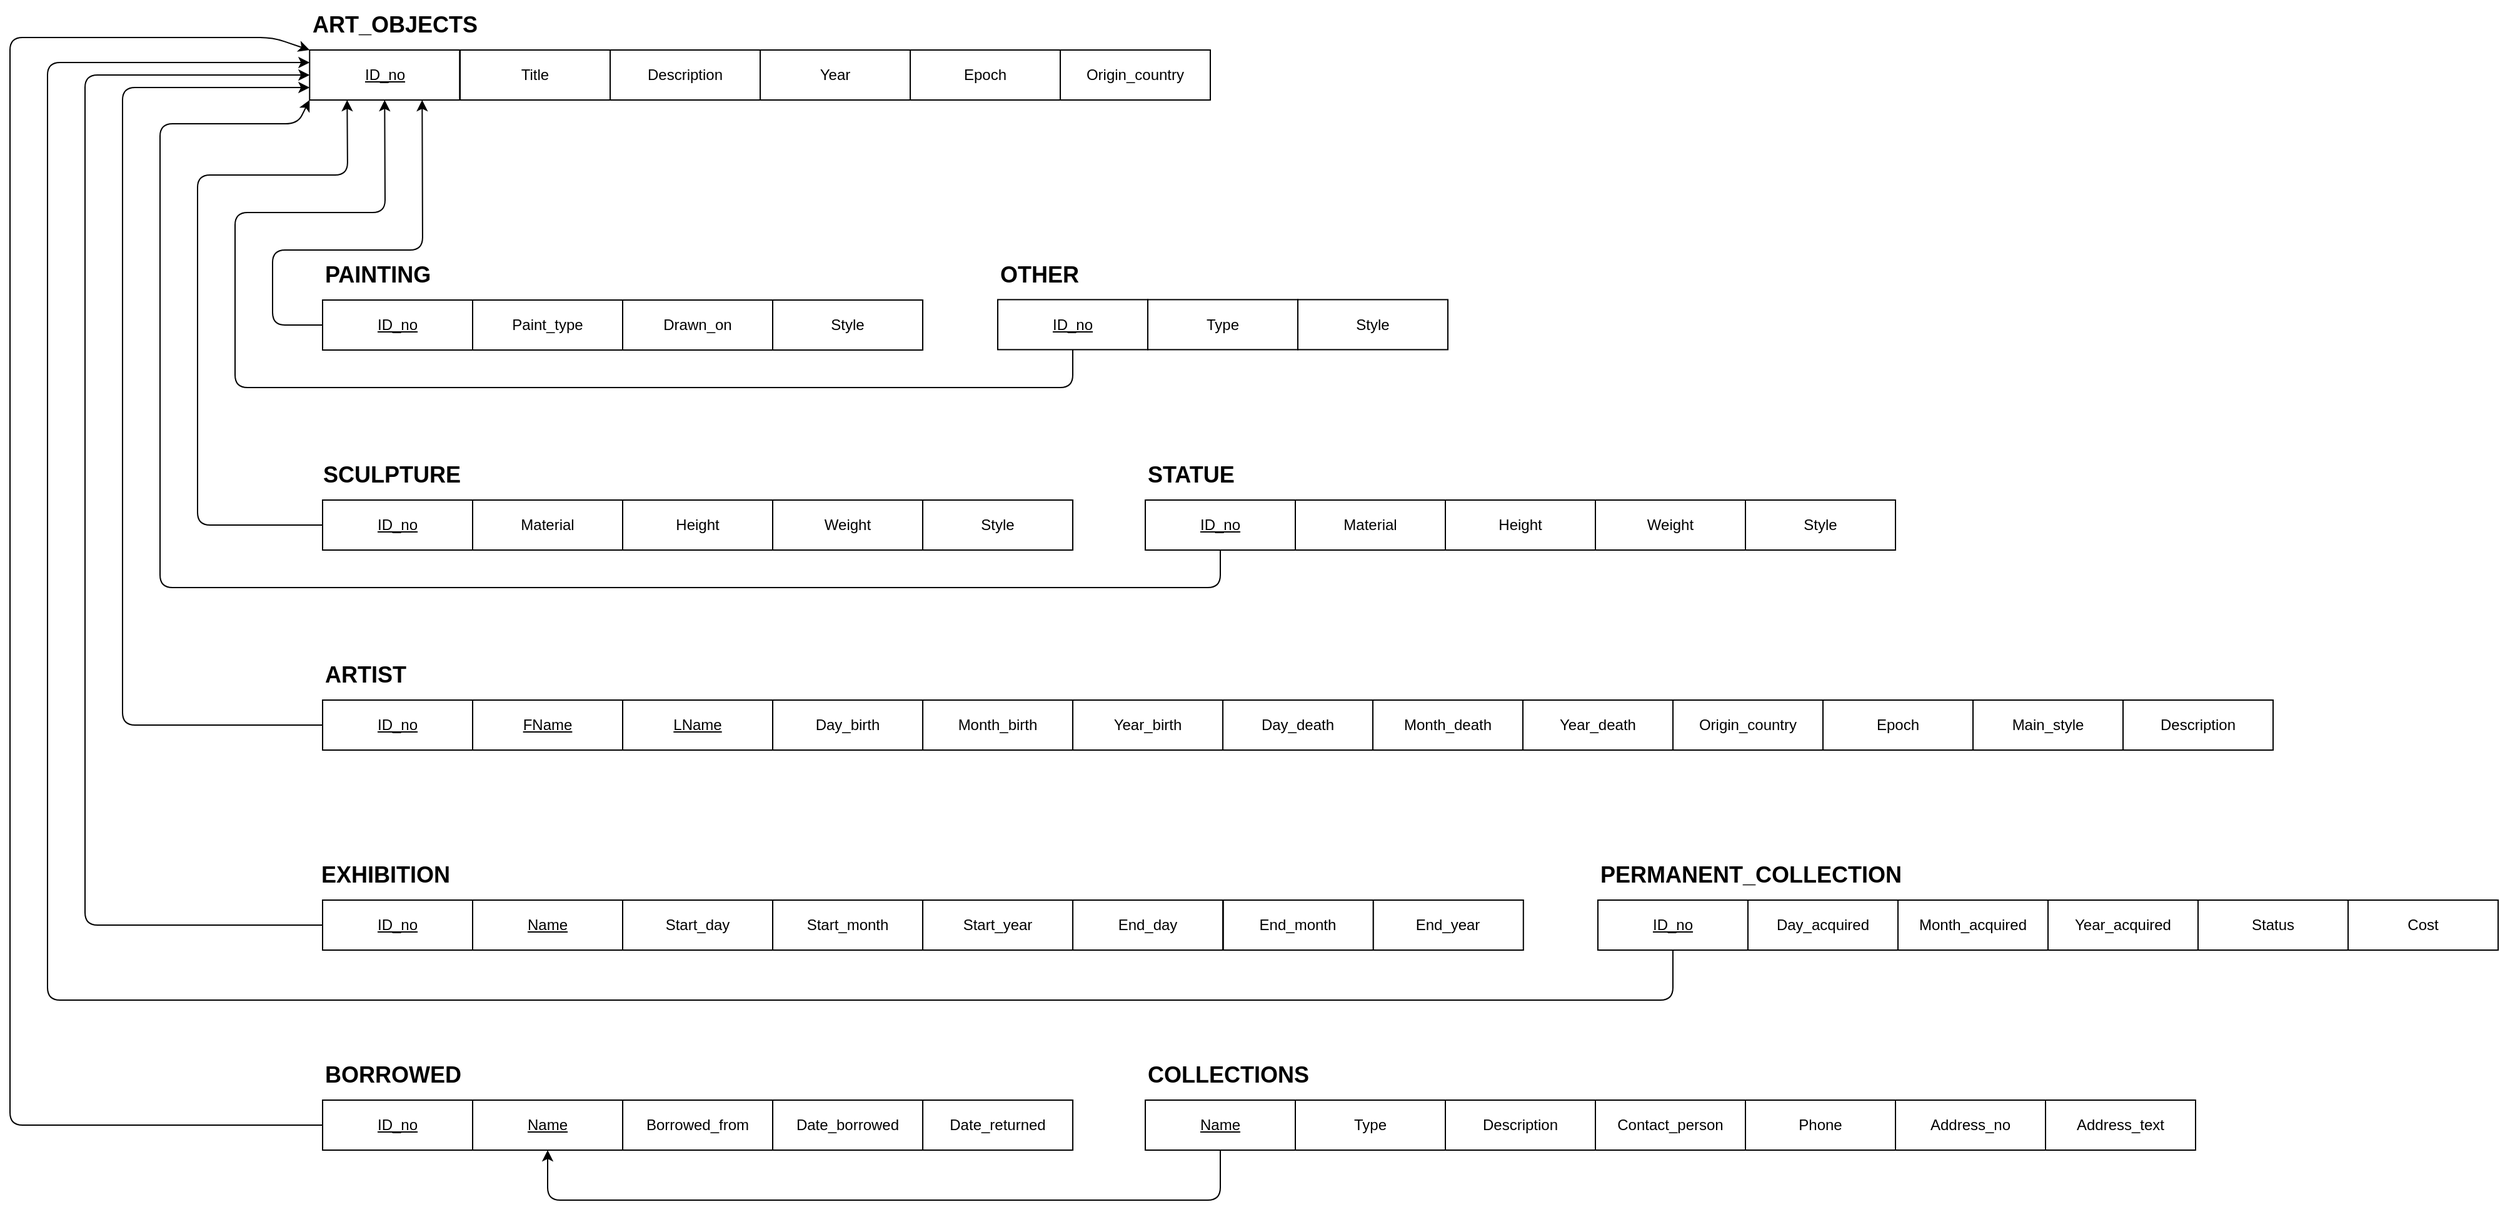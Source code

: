 <mxfile><diagram id="mbgXg7MLxgZCqN_WTLX3" name="Page-1"><mxGraphModel dx="852" dy="1101" grid="1" gridSize="10" guides="1" tooltips="1" connect="1" arrows="1" fold="1" page="1" pageScale="1" pageWidth="850" pageHeight="1100" math="0" shadow="0"><root><mxCell id="0"/><mxCell id="1" parent="0"/><mxCell id="67" style="edgeStyle=none;html=1;exitX=0;exitY=0.5;exitDx=0;exitDy=0;fontSize=18;snapToPoint=0;orthogonal=0;entryX=0.75;entryY=1;entryDx=0;entryDy=0;orthogonalLoop=0;flowAnimation=0;backgroundOutline=0;" edge="1" parent="1" source="9" target="58"><mxGeometry relative="1" as="geometry"><mxPoint x="110" y="-70" as="targetPoint"/><Array as="points"><mxPoint x="-30" y="60"/><mxPoint x="-30"/><mxPoint x="90"/></Array></mxGeometry></mxCell><mxCell id="68" style="edgeStyle=none;html=1;exitX=0;exitY=0.5;exitDx=0;exitDy=0;fontSize=18;entryX=0.25;entryY=1;entryDx=0;entryDy=0;" edge="1" parent="1" source="20" target="58"><mxGeometry relative="1" as="geometry"><mxPoint x="60" y="-50" as="targetPoint"/><Array as="points"><mxPoint x="-90" y="220"/><mxPoint x="-90" y="-60"/><mxPoint x="30" y="-60"/></Array></mxGeometry></mxCell><mxCell id="69" style="edgeStyle=none;html=1;exitX=0.5;exitY=1;exitDx=0;exitDy=0;fontSize=18;entryX=0;entryY=1;entryDx=0;entryDy=0;" edge="1" parent="1" source="39" target="58"><mxGeometry relative="1" as="geometry"><mxPoint x="10" y="379" as="sourcePoint"/><mxPoint x="-20" y="-110" as="targetPoint"/><Array as="points"><mxPoint x="728" y="270"/><mxPoint x="-120" y="270"/><mxPoint x="-120" y="-101"/><mxPoint x="-10" y="-101"/></Array></mxGeometry></mxCell><mxCell id="80" style="edgeStyle=none;html=1;exitX=0;exitY=0.5;exitDx=0;exitDy=0;entryX=0;entryY=0.75;entryDx=0;entryDy=0;fontSize=18;" edge="1" parent="1" source="72" target="58"><mxGeometry relative="1" as="geometry"><Array as="points"><mxPoint x="-150" y="380"/><mxPoint x="-150" y="-130"/></Array></mxGeometry></mxCell><mxCell id="94" value="" style="group" vertex="1" connectable="0" parent="1"><mxGeometry width="490" height="80" as="geometry"/></mxCell><mxCell id="9" value="&lt;u&gt;ID_no&lt;/u&gt;" style="rounded=0;whiteSpace=wrap;html=1;" vertex="1" parent="94"><mxGeometry x="10" y="40" width="120" height="40" as="geometry"/></mxCell><mxCell id="10" value="PAINTING" style="text;strokeColor=none;fillColor=none;html=1;fontSize=18;fontStyle=1;verticalAlign=middle;align=left;" vertex="1" parent="94"><mxGeometry x="10" width="100" height="40" as="geometry"/></mxCell><mxCell id="11" value="Paint_type" style="rounded=0;whiteSpace=wrap;html=1;" vertex="1" parent="94"><mxGeometry x="130" y="40" width="120" height="40" as="geometry"/></mxCell><mxCell id="12" value="Drawn_on" style="rounded=0;whiteSpace=wrap;html=1;" vertex="1" parent="94"><mxGeometry x="250" y="40" width="120" height="40" as="geometry"/></mxCell><mxCell id="13" value="Style" style="rounded=0;whiteSpace=wrap;html=1;" vertex="1" parent="94"><mxGeometry x="370" y="40" width="120" height="40" as="geometry"/></mxCell><mxCell id="95" value="" style="group" vertex="1" connectable="0" parent="1"><mxGeometry x="10" y="160" width="600" height="80" as="geometry"/></mxCell><mxCell id="20" value="&lt;u&gt;ID_no&lt;/u&gt;" style="rounded=0;whiteSpace=wrap;html=1;" vertex="1" parent="95"><mxGeometry y="40" width="120" height="40" as="geometry"/></mxCell><mxCell id="21" value="SCULPTURE" style="text;strokeColor=none;fillColor=none;html=1;fontSize=18;fontStyle=1;verticalAlign=middle;align=center;" vertex="1" parent="95"><mxGeometry width="110" height="40" as="geometry"/></mxCell><mxCell id="22" value="Material" style="rounded=0;whiteSpace=wrap;html=1;" vertex="1" parent="95"><mxGeometry x="120" y="40" width="120" height="40" as="geometry"/></mxCell><mxCell id="23" value="Height" style="rounded=0;whiteSpace=wrap;html=1;" vertex="1" parent="95"><mxGeometry x="240" y="40" width="120" height="40" as="geometry"/></mxCell><mxCell id="24" value="Weight" style="rounded=0;whiteSpace=wrap;html=1;" vertex="1" parent="95"><mxGeometry x="360" y="40" width="120" height="40" as="geometry"/></mxCell><mxCell id="26" value="Style" style="rounded=0;whiteSpace=wrap;html=1;" vertex="1" parent="95"><mxGeometry x="480" y="40" width="120" height="40" as="geometry"/></mxCell><mxCell id="108" style="edgeStyle=none;html=1;exitX=0.5;exitY=1;exitDx=0;exitDy=0;entryX=0.5;entryY=1;entryDx=0;entryDy=0;fontSize=18;" edge="1" parent="1" source="29" target="58"><mxGeometry relative="1" as="geometry"><Array as="points"><mxPoint x="610" y="110"/><mxPoint x="-60" y="110"/><mxPoint x="-60" y="-30"/><mxPoint x="60" y="-30"/></Array></mxGeometry></mxCell><mxCell id="118" style="edgeStyle=none;html=1;exitX=0;exitY=0.5;exitDx=0;exitDy=0;entryX=0;entryY=0.5;entryDx=0;entryDy=0;fontSize=18;" edge="1" parent="1" source="110" target="58"><mxGeometry relative="1" as="geometry"><Array as="points"><mxPoint x="-180" y="540"/><mxPoint x="-180" y="-140"/></Array></mxGeometry></mxCell><mxCell id="119" value="" style="group" vertex="1" connectable="0" parent="1"><mxGeometry x="550" width="360" height="79.69" as="geometry"/></mxCell><mxCell id="29" value="&lt;u&gt;ID_no&lt;/u&gt;" style="rounded=0;whiteSpace=wrap;html=1;" vertex="1" parent="119"><mxGeometry y="39.69" width="120" height="40" as="geometry"/></mxCell><mxCell id="30" value="OTHER" style="text;strokeColor=none;fillColor=none;html=1;fontSize=18;fontStyle=1;verticalAlign=middle;align=left;" vertex="1" parent="119"><mxGeometry width="100" height="40" as="geometry"/></mxCell><mxCell id="31" value="Type" style="rounded=0;whiteSpace=wrap;html=1;" vertex="1" parent="119"><mxGeometry x="120" y="39.69" width="120" height="40" as="geometry"/></mxCell><mxCell id="32" value="Style" style="rounded=0;whiteSpace=wrap;html=1;" vertex="1" parent="119"><mxGeometry x="240" y="39.69" width="120" height="40" as="geometry"/></mxCell><mxCell id="120" value="" style="group" vertex="1" connectable="0" parent="1"><mxGeometry x="668" y="160" width="600" height="80" as="geometry"/></mxCell><mxCell id="39" value="&lt;u&gt;ID_no&lt;/u&gt;" style="rounded=0;whiteSpace=wrap;html=1;" vertex="1" parent="120"><mxGeometry y="40" width="120" height="40" as="geometry"/></mxCell><mxCell id="40" value="STATUE" style="text;strokeColor=none;fillColor=none;html=1;fontSize=18;fontStyle=1;verticalAlign=middle;align=left;" vertex="1" parent="120"><mxGeometry width="100" height="40" as="geometry"/></mxCell><mxCell id="41" value="Material" style="rounded=0;whiteSpace=wrap;html=1;" vertex="1" parent="120"><mxGeometry x="120" y="40" width="120" height="40" as="geometry"/></mxCell><mxCell id="42" value="Height" style="rounded=0;whiteSpace=wrap;html=1;" vertex="1" parent="120"><mxGeometry x="240" y="40" width="120" height="40" as="geometry"/></mxCell><mxCell id="43" value="Weight" style="rounded=0;whiteSpace=wrap;html=1;" vertex="1" parent="120"><mxGeometry x="360" y="40" width="120" height="40" as="geometry"/></mxCell><mxCell id="45" value="Style" style="rounded=0;whiteSpace=wrap;html=1;" vertex="1" parent="120"><mxGeometry x="480" y="40" width="120" height="40" as="geometry"/></mxCell><mxCell id="146" value="" style="group" vertex="1" connectable="0" parent="1"><mxGeometry x="10.02" y="640" width="600" height="80" as="geometry"/></mxCell><mxCell id="130" value="&lt;u&gt;ID_no&lt;/u&gt;" style="rounded=0;whiteSpace=wrap;html=1;" vertex="1" parent="146"><mxGeometry y="40" width="120" height="40" as="geometry"/></mxCell><mxCell id="131" value="BORROWED" style="text;strokeColor=none;fillColor=none;html=1;fontSize=18;fontStyle=1;verticalAlign=middle;align=left;" vertex="1" parent="146"><mxGeometry width="260" height="40" as="geometry"/></mxCell><mxCell id="132" value="Borrowed_from" style="rounded=0;whiteSpace=wrap;html=1;" vertex="1" parent="146"><mxGeometry x="240" y="40" width="120" height="40" as="geometry"/></mxCell><mxCell id="133" value="Date_returned" style="rounded=0;whiteSpace=wrap;html=1;" vertex="1" parent="146"><mxGeometry x="480" y="40" width="120" height="40" as="geometry"/></mxCell><mxCell id="134" value="Date_borrowed" style="rounded=0;whiteSpace=wrap;html=1;" vertex="1" parent="146"><mxGeometry x="360" y="40" width="120" height="40" as="geometry"/></mxCell><mxCell id="145" value="&lt;u&gt;Name&lt;/u&gt;" style="rounded=0;whiteSpace=wrap;html=1;" vertex="1" parent="146"><mxGeometry x="120" y="40" width="120" height="40" as="geometry"/></mxCell><mxCell id="149" style="edgeStyle=none;html=1;exitX=0.5;exitY=1;exitDx=0;exitDy=0;entryX=0.5;entryY=1;entryDx=0;entryDy=0;fontSize=18;" edge="1" parent="1" source="138" target="145"><mxGeometry relative="1" as="geometry"><Array as="points"><mxPoint x="728" y="760"/><mxPoint x="190" y="760"/></Array></mxGeometry></mxCell><mxCell id="150" style="edgeStyle=none;html=1;exitX=0;exitY=0.5;exitDx=0;exitDy=0;entryX=0;entryY=0;entryDx=0;entryDy=0;fontSize=18;" edge="1" parent="1" source="130" target="58"><mxGeometry relative="1" as="geometry"><Array as="points"><mxPoint x="-240" y="700"/><mxPoint x="-240" y="-170"/><mxPoint x="-30" y="-170"/></Array></mxGeometry></mxCell><mxCell id="158" style="edgeStyle=none;html=1;exitX=0.5;exitY=1;exitDx=0;exitDy=0;entryX=0;entryY=0.25;entryDx=0;entryDy=0;fontSize=18;" edge="1" parent="1" source="123" target="58"><mxGeometry relative="1" as="geometry"><Array as="points"><mxPoint x="1090" y="600"/><mxPoint x="-210" y="600"/><mxPoint x="-210" y="-150"/></Array></mxGeometry></mxCell><mxCell id="161" value="" style="group" vertex="1" connectable="0" parent="1"><mxGeometry x="668" y="640" width="840" height="80" as="geometry"/></mxCell><mxCell id="137" value="COLLECTIONS" style="text;strokeColor=none;fillColor=none;html=1;fontSize=18;fontStyle=1;verticalAlign=middle;align=left;" vertex="1" parent="161"><mxGeometry width="260" height="40" as="geometry"/></mxCell><mxCell id="138" value="&lt;u&gt;Name&lt;/u&gt;" style="rounded=0;whiteSpace=wrap;html=1;" vertex="1" parent="161"><mxGeometry y="40" width="120" height="40" as="geometry"/></mxCell><mxCell id="139" value="Description" style="rounded=0;whiteSpace=wrap;html=1;" vertex="1" parent="161"><mxGeometry x="240" y="40" width="120" height="40" as="geometry"/></mxCell><mxCell id="140" value="Type" style="rounded=0;whiteSpace=wrap;html=1;" vertex="1" parent="161"><mxGeometry x="120" y="40" width="120" height="40" as="geometry"/></mxCell><mxCell id="141" value="Contact_person" style="rounded=0;whiteSpace=wrap;html=1;" vertex="1" parent="161"><mxGeometry x="360" y="40" width="120" height="40" as="geometry"/></mxCell><mxCell id="142" value="Phone" style="rounded=0;whiteSpace=wrap;html=1;" vertex="1" parent="161"><mxGeometry x="480" y="40" width="120" height="40" as="geometry"/></mxCell><mxCell id="143" value="Address_no" style="rounded=0;whiteSpace=wrap;html=1;" vertex="1" parent="161"><mxGeometry x="600" y="40" width="120" height="40" as="geometry"/></mxCell><mxCell id="160" value="Address_text" style="rounded=0;whiteSpace=wrap;html=1;" vertex="1" parent="161"><mxGeometry x="720" y="40" width="120" height="40" as="geometry"/></mxCell><mxCell id="169" value="" style="group" vertex="1" connectable="0" parent="1"><mxGeometry x="10.02" y="320" width="1560" height="80" as="geometry"/></mxCell><mxCell id="101" value="Month_birth" style="rounded=0;whiteSpace=wrap;html=1;" vertex="1" parent="169"><mxGeometry x="480" y="40" width="120" height="40" as="geometry"/></mxCell><mxCell id="102" value="Origin_country" style="rounded=0;whiteSpace=wrap;html=1;" vertex="1" parent="169"><mxGeometry x="1080" y="40" width="120" height="40" as="geometry"/></mxCell><mxCell id="72" value="&lt;u&gt;ID_no&lt;/u&gt;" style="rounded=0;whiteSpace=wrap;html=1;" vertex="1" parent="169"><mxGeometry y="40" width="120" height="40" as="geometry"/></mxCell><mxCell id="73" value="ARTIST" style="text;strokeColor=none;fillColor=none;html=1;fontSize=18;fontStyle=1;verticalAlign=middle;align=left;" vertex="1" parent="169"><mxGeometry width="100" height="40" as="geometry"/></mxCell><mxCell id="74" value="&lt;u&gt;FName&lt;/u&gt;" style="rounded=0;whiteSpace=wrap;html=1;" vertex="1" parent="169"><mxGeometry x="120.0" y="40" width="120" height="40" as="geometry"/></mxCell><mxCell id="75" value="&lt;u&gt;LName&lt;/u&gt;" style="rounded=0;whiteSpace=wrap;html=1;" vertex="1" parent="169"><mxGeometry x="240" y="40" width="120" height="40" as="geometry"/></mxCell><mxCell id="76" value="Day_birth" style="rounded=0;whiteSpace=wrap;html=1;" vertex="1" parent="169"><mxGeometry x="360" y="40" width="120" height="40" as="geometry"/></mxCell><mxCell id="103" value="Epoch" style="rounded=0;whiteSpace=wrap;html=1;" vertex="1" parent="169"><mxGeometry x="1200" y="40" width="120" height="40" as="geometry"/></mxCell><mxCell id="104" value="Main_style" style="rounded=0;whiteSpace=wrap;html=1;" vertex="1" parent="169"><mxGeometry x="1320" y="40" width="120" height="40" as="geometry"/></mxCell><mxCell id="105" value="Description" style="rounded=0;whiteSpace=wrap;html=1;" vertex="1" parent="169"><mxGeometry x="1440" y="40" width="120" height="40" as="geometry"/></mxCell><mxCell id="152" value="Day_death" style="rounded=0;whiteSpace=wrap;html=1;" vertex="1" parent="169"><mxGeometry x="720" y="40" width="120" height="40" as="geometry"/></mxCell><mxCell id="153" value="Year_birth" style="rounded=0;whiteSpace=wrap;html=1;" vertex="1" parent="169"><mxGeometry x="600" y="40" width="120" height="40" as="geometry"/></mxCell><mxCell id="154" value="Month_death" style="rounded=0;whiteSpace=wrap;html=1;" vertex="1" parent="169"><mxGeometry x="840" y="40" width="120" height="40" as="geometry"/></mxCell><mxCell id="155" value="Year_death" style="rounded=0;whiteSpace=wrap;html=1;" vertex="1" parent="169"><mxGeometry x="960" y="40" width="120" height="40" as="geometry"/></mxCell><mxCell id="170" value="" style="group" vertex="1" connectable="0" parent="1"><mxGeometry x="10" y="480" width="960.39" height="80" as="geometry"/></mxCell><mxCell id="110" value="&lt;u&gt;ID_no&lt;/u&gt;" style="rounded=0;whiteSpace=wrap;html=1;" vertex="1" parent="170"><mxGeometry y="40" width="120" height="40" as="geometry"/></mxCell><mxCell id="111" value="EXHIBITION" style="text;strokeColor=none;fillColor=none;html=1;fontSize=18;fontStyle=1;verticalAlign=middle;align=center;" vertex="1" parent="170"><mxGeometry width="100" height="40" as="geometry"/></mxCell><mxCell id="112" value="&lt;u&gt;Name&lt;/u&gt;" style="rounded=0;whiteSpace=wrap;html=1;" vertex="1" parent="170"><mxGeometry x="120" y="40" width="120" height="40" as="geometry"/></mxCell><mxCell id="116" value="Start_day" style="rounded=0;whiteSpace=wrap;html=1;" vertex="1" parent="170"><mxGeometry x="240" y="40" width="120" height="40" as="geometry"/></mxCell><mxCell id="113" value="End_day" style="rounded=0;whiteSpace=wrap;html=1;" vertex="1" parent="170"><mxGeometry x="600.02" y="40" width="120" height="40" as="geometry"/></mxCell><mxCell id="165" value="Start_month" style="rounded=0;whiteSpace=wrap;html=1;" vertex="1" parent="170"><mxGeometry x="360.02" y="40" width="120" height="40" as="geometry"/></mxCell><mxCell id="166" value="Start_year" style="rounded=0;whiteSpace=wrap;html=1;" vertex="1" parent="170"><mxGeometry x="480.02" y="40" width="120" height="40" as="geometry"/></mxCell><mxCell id="167" value="End_month" style="rounded=0;whiteSpace=wrap;html=1;" vertex="1" parent="170"><mxGeometry x="720.39" y="40" width="120" height="40" as="geometry"/></mxCell><mxCell id="168" value="End_year" style="rounded=0;whiteSpace=wrap;html=1;" vertex="1" parent="170"><mxGeometry x="840.39" y="40" width="120" height="40" as="geometry"/></mxCell><mxCell id="171" value="" style="group" vertex="1" connectable="0" parent="1"><mxGeometry x="1030" y="480" width="720" height="80" as="geometry"/></mxCell><mxCell id="123" value="&lt;u&gt;ID_no&lt;/u&gt;" style="rounded=0;whiteSpace=wrap;html=1;container=0;" vertex="1" parent="171"><mxGeometry y="40" width="120" height="40" as="geometry"/></mxCell><mxCell id="124" value="PERMANENT_COLLECTION" style="text;strokeColor=none;fillColor=none;html=1;fontSize=18;fontStyle=1;verticalAlign=middle;align=left;container=0;" vertex="1" parent="171"><mxGeometry width="260" height="40" as="geometry"/></mxCell><mxCell id="125" value="Day_acquired" style="rounded=0;whiteSpace=wrap;html=1;container=0;" vertex="1" parent="171"><mxGeometry x="120" y="40" width="120" height="40" as="geometry"/></mxCell><mxCell id="126" value="Cost" style="rounded=0;whiteSpace=wrap;html=1;container=0;" vertex="1" parent="171"><mxGeometry x="600" y="40" width="120" height="40" as="geometry"/></mxCell><mxCell id="127" value="Status" style="rounded=0;whiteSpace=wrap;html=1;container=0;" vertex="1" parent="171"><mxGeometry x="480" y="40" width="120" height="40" as="geometry"/></mxCell><mxCell id="162" value="Month_acquired" style="rounded=0;whiteSpace=wrap;html=1;container=0;" vertex="1" parent="171"><mxGeometry x="240" y="40" width="120" height="40" as="geometry"/></mxCell><mxCell id="163" value="Year_acquired" style="rounded=0;whiteSpace=wrap;html=1;container=0;" vertex="1" parent="171"><mxGeometry x="360" y="40" width="120" height="40" as="geometry"/></mxCell><mxCell id="58" value="&lt;u&gt;ID_no&lt;/u&gt;" style="rounded=0;whiteSpace=wrap;html=1;snapToPoint=0;" vertex="1" parent="1"><mxGeometry x="-0.36" y="-160" width="120" height="40" as="geometry"/></mxCell><mxCell id="59" value="ART_OBJECTS" style="text;strokeColor=none;fillColor=none;html=1;fontSize=18;fontStyle=1;verticalAlign=middle;align=left;" vertex="1" parent="1"><mxGeometry x="0.02" y="-200" width="130" height="40" as="geometry"/></mxCell><mxCell id="60" value="Title" style="rounded=0;whiteSpace=wrap;html=1;" vertex="1" parent="1"><mxGeometry x="120" y="-160" width="120" height="40" as="geometry"/></mxCell><mxCell id="61" value="Description" style="rounded=0;whiteSpace=wrap;html=1;" vertex="1" parent="1"><mxGeometry x="240" y="-160" width="120" height="40" as="geometry"/></mxCell><mxCell id="62" value="Year" style="rounded=0;whiteSpace=wrap;html=1;" vertex="1" parent="1"><mxGeometry x="360" y="-160" width="120" height="40" as="geometry"/></mxCell><mxCell id="63" value="Origin_country" style="rounded=0;whiteSpace=wrap;html=1;" vertex="1" parent="1"><mxGeometry x="600" y="-160" width="120" height="40" as="geometry"/></mxCell><mxCell id="64" value="Epoch" style="rounded=0;whiteSpace=wrap;html=1;" vertex="1" parent="1"><mxGeometry x="480" y="-160" width="120" height="40" as="geometry"/></mxCell></root></mxGraphModel></diagram></mxfile>